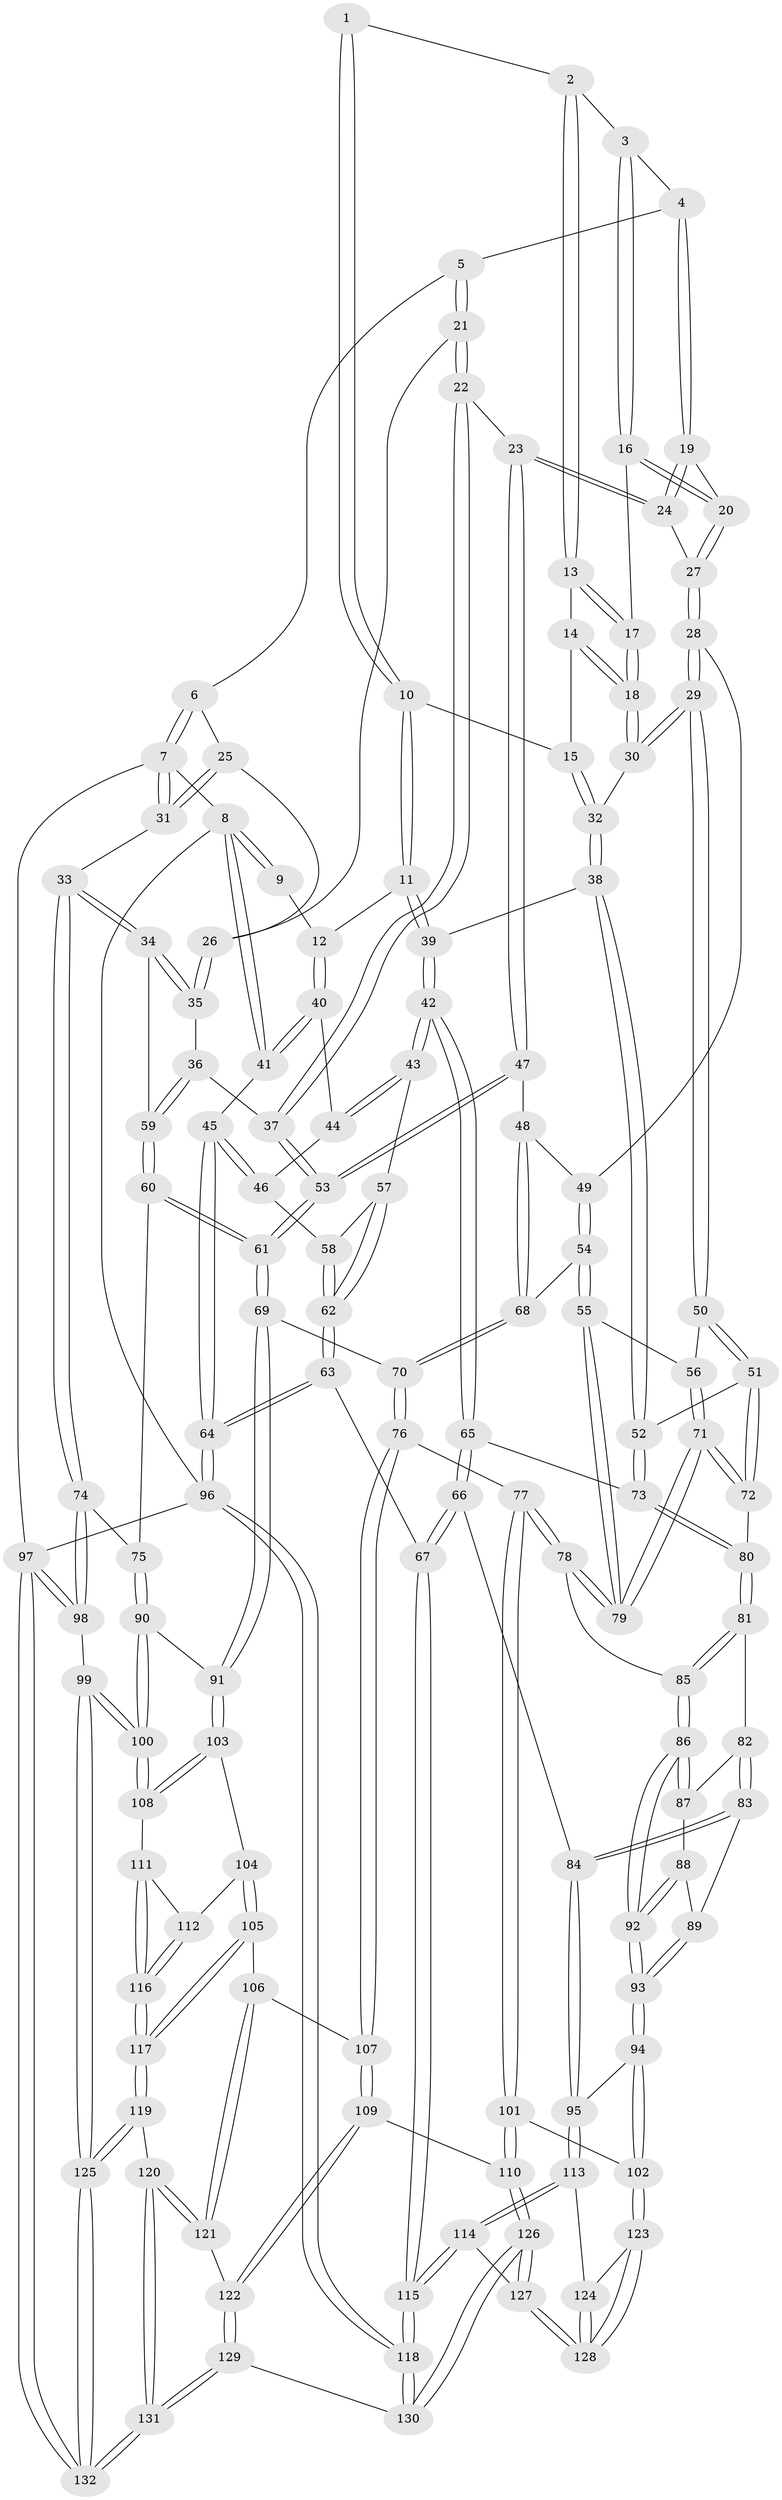 // coarse degree distribution, {5: 0.2692307692307692, 4: 0.4230769230769231, 7: 0.057692307692307696, 8: 0.019230769230769232, 3: 0.17307692307692307, 6: 0.057692307692307696}
// Generated by graph-tools (version 1.1) at 2025/21/03/04/25 18:21:27]
// undirected, 132 vertices, 327 edges
graph export_dot {
graph [start="1"]
  node [color=gray90,style=filled];
  1 [pos="+0.3614228969344406+0"];
  2 [pos="+0.4580473189375466+0"];
  3 [pos="+0.5457639216974871+0"];
  4 [pos="+0.7602072290355902+0"];
  5 [pos="+0.7878292479411003+0"];
  6 [pos="+0.9121645633412838+0"];
  7 [pos="+1+0"];
  8 [pos="+0+0"];
  9 [pos="+0.04230946747863103+0"];
  10 [pos="+0.18887923332591466+0.167958409323219"];
  11 [pos="+0.18371899799386046+0.16882819235629717"];
  12 [pos="+0.1807415482249466+0.16817474496666482"];
  13 [pos="+0.37385733321554504+0.05626006121695295"];
  14 [pos="+0.351969892952455+0.0967786476475736"];
  15 [pos="+0.24942474641513532+0.17449460733411695"];
  16 [pos="+0.4992551192884546+0.18677576769358423"];
  17 [pos="+0.4744113609701349+0.19273148454098682"];
  18 [pos="+0.42325187618755356+0.2168330839797549"];
  19 [pos="+0.6720426370011312+0.13072586050410384"];
  20 [pos="+0.5010671174640796+0.18812829454794136"];
  21 [pos="+0.8459321329973952+0.20485863464995685"];
  22 [pos="+0.8270947880681833+0.23412066281817273"];
  23 [pos="+0.7248570145148096+0.2807853292938633"];
  24 [pos="+0.6669198421205884+0.20074122254640056"];
  25 [pos="+0.9633667453743613+0.22034518528439218"];
  26 [pos="+0.9063139870974283+0.22564947713115943"];
  27 [pos="+0.557728583552985+0.26049056989815367"];
  28 [pos="+0.5554390323816918+0.2808525001521299"];
  29 [pos="+0.43816168833702374+0.3189056862214051"];
  30 [pos="+0.3863937122205471+0.2675491210497785"];
  31 [pos="+1+0.32954764395573827"];
  32 [pos="+0.34387196086734023+0.2730658328080258"];
  33 [pos="+1+0.3333771364418773"];
  34 [pos="+0.9899878133169494+0.3449017001875981"];
  35 [pos="+0.914984867015168+0.2726305548166978"];
  36 [pos="+0.8813226296245382+0.3381769673626213"];
  37 [pos="+0.8587893586088098+0.3243159187645488"];
  38 [pos="+0.3075229918816331+0.3404624773406009"];
  39 [pos="+0.2014545858206678+0.30163311524115993"];
  40 [pos="+0.10619352393429+0.1850378497209735"];
  41 [pos="+0+0"];
  42 [pos="+0.15974493409801357+0.3740675697541466"];
  43 [pos="+0.12517528217356075+0.3505349669957158"];
  44 [pos="+0.08489557648327724+0.25775065804348307"];
  45 [pos="+0+0.3420899035267368"];
  46 [pos="+0.00654207169876552+0.32301623207274155"];
  47 [pos="+0.7167873052797491+0.32504082946587143"];
  48 [pos="+0.7085646345306789+0.32892213409383564"];
  49 [pos="+0.5691952404703625+0.31282074772030377"];
  50 [pos="+0.44425557045909914+0.35725555392428787"];
  51 [pos="+0.42017833951488964+0.38768755329774096"];
  52 [pos="+0.30357974891085227+0.38548567469581585"];
  53 [pos="+0.7621689835491837+0.37451655549917084"];
  54 [pos="+0.5583364862115766+0.3895554953645987"];
  55 [pos="+0.558273182174429+0.38961535232335665"];
  56 [pos="+0.47244388160501916+0.37386843539029296"];
  57 [pos="+0.1114529247362813+0.35433535154175205"];
  58 [pos="+0.05034939291748471+0.367210409847918"];
  59 [pos="+0.9057483454927859+0.3650574817186742"];
  60 [pos="+0.8574895902355758+0.4776856401227828"];
  61 [pos="+0.7996257721393454+0.49552185539133436"];
  62 [pos="+0.04834950927248383+0.440693525203457"];
  63 [pos="+0.03710011498002193+0.594336515658609"];
  64 [pos="+0+0.5966700514527988"];
  65 [pos="+0.1802430508185348+0.4350760029472777"];
  66 [pos="+0.0976282048463642+0.5904654759555497"];
  67 [pos="+0.045221752144941015+0.5956411672804548"];
  68 [pos="+0.6432630051252424+0.40973184092502984"];
  69 [pos="+0.7549987457792927+0.551882927070782"];
  70 [pos="+0.6964027144582251+0.5563241620416598"];
  71 [pos="+0.4719916150203164+0.5004108237925703"];
  72 [pos="+0.4196620926227914+0.4670103541050647"];
  73 [pos="+0.29506453508535585+0.40409520958495476"];
  74 [pos="+1+0.3560882684979699"];
  75 [pos="+0.9096787223920736+0.49303088732428946"];
  76 [pos="+0.6090851138633022+0.596760093545368"];
  77 [pos="+0.5681550554091018+0.5858066631995554"];
  78 [pos="+0.5180287017633152+0.5476215885752127"];
  79 [pos="+0.5158399098113291+0.5411844044072696"];
  80 [pos="+0.3377187464057814+0.4715301870836816"];
  81 [pos="+0.3277951303141807+0.5073084070313075"];
  82 [pos="+0.32326158296021335+0.5152477754329429"];
  83 [pos="+0.2707107407922881+0.5476332948881288"];
  84 [pos="+0.11103105737409949+0.5968355170395375"];
  85 [pos="+0.45434217329018123+0.574376383722294"];
  86 [pos="+0.38479303036202056+0.6203515448157415"];
  87 [pos="+0.3255601772990224+0.5196552771189483"];
  88 [pos="+0.32496474475818127+0.5826842130735507"];
  89 [pos="+0.30421938889402356+0.5802440326738865"];
  90 [pos="+0.9904800331065242+0.6157983634173934"];
  91 [pos="+0.7860944256565767+0.5992531768974328"];
  92 [pos="+0.38365097247749813+0.6220240207813472"];
  93 [pos="+0.35497658942003757+0.6732961430468251"];
  94 [pos="+0.34627018681372534+0.6944976814016642"];
  95 [pos="+0.22655317947320291+0.7043994482004947"];
  96 [pos="+0+1"];
  97 [pos="+1+1"];
  98 [pos="+1+0.7006043987772872"];
  99 [pos="+1+0.6997202193283493"];
  100 [pos="+1+0.6990970419395881"];
  101 [pos="+0.4375343052016679+0.7573036108441283"];
  102 [pos="+0.4142708793171738+0.7569778626497068"];
  103 [pos="+0.8055728690201939+0.6617659707585651"];
  104 [pos="+0.8050927694283084+0.6647146902317898"];
  105 [pos="+0.7495491263367764+0.7439858563906873"];
  106 [pos="+0.7059875809641212+0.7545022660217809"];
  107 [pos="+0.6284830717916244+0.7311602624408684"];
  108 [pos="+1+0.7121416918435319"];
  109 [pos="+0.5774224270395881+0.8198671841821987"];
  110 [pos="+0.5019867576234773+0.7996826432612075"];
  111 [pos="+1+0.7191511659044432"];
  112 [pos="+0.8463753705163329+0.749636338055706"];
  113 [pos="+0.22235898269048793+0.7830887324533802"];
  114 [pos="+0.13221016750411685+0.9333872696933574"];
  115 [pos="+0.09711097180031676+0.9580230171032257"];
  116 [pos="+0.8368170768698712+0.8407395743488448"];
  117 [pos="+0.830154351955122+0.853547938442904"];
  118 [pos="+0+1"];
  119 [pos="+0.827328221250025+0.8832972056498398"];
  120 [pos="+0.801813282442796+0.8914511538146642"];
  121 [pos="+0.72278810377452+0.8560471836342304"];
  122 [pos="+0.5958431876541549+0.8710513923551668"];
  123 [pos="+0.39525672626665137+0.7963850534281212"];
  124 [pos="+0.27075460995524847+0.81839257139769"];
  125 [pos="+0.8851992216741814+0.9206426708496188"];
  126 [pos="+0.4046245711288484+0.9882797920502925"];
  127 [pos="+0.3582844387134328+0.9267970777401091"];
  128 [pos="+0.35816170482864534+0.9250481544042873"];
  129 [pos="+0.5563141620335508+1"];
  130 [pos="+0.49202415834404556+1"];
  131 [pos="+0.5776353440929427+1"];
  132 [pos="+1+1"];
  1 -- 2;
  1 -- 10;
  1 -- 10;
  2 -- 3;
  2 -- 13;
  2 -- 13;
  3 -- 4;
  3 -- 16;
  3 -- 16;
  4 -- 5;
  4 -- 19;
  4 -- 19;
  5 -- 6;
  5 -- 21;
  5 -- 21;
  6 -- 7;
  6 -- 7;
  6 -- 25;
  7 -- 8;
  7 -- 31;
  7 -- 31;
  7 -- 97;
  8 -- 9;
  8 -- 9;
  8 -- 41;
  8 -- 41;
  8 -- 96;
  9 -- 12;
  10 -- 11;
  10 -- 11;
  10 -- 15;
  11 -- 12;
  11 -- 39;
  11 -- 39;
  12 -- 40;
  12 -- 40;
  13 -- 14;
  13 -- 17;
  13 -- 17;
  14 -- 15;
  14 -- 18;
  14 -- 18;
  15 -- 32;
  15 -- 32;
  16 -- 17;
  16 -- 20;
  16 -- 20;
  17 -- 18;
  17 -- 18;
  18 -- 30;
  18 -- 30;
  19 -- 20;
  19 -- 24;
  19 -- 24;
  20 -- 27;
  20 -- 27;
  21 -- 22;
  21 -- 22;
  21 -- 26;
  22 -- 23;
  22 -- 37;
  22 -- 37;
  23 -- 24;
  23 -- 24;
  23 -- 47;
  23 -- 47;
  24 -- 27;
  25 -- 26;
  25 -- 31;
  25 -- 31;
  26 -- 35;
  26 -- 35;
  27 -- 28;
  27 -- 28;
  28 -- 29;
  28 -- 29;
  28 -- 49;
  29 -- 30;
  29 -- 30;
  29 -- 50;
  29 -- 50;
  30 -- 32;
  31 -- 33;
  32 -- 38;
  32 -- 38;
  33 -- 34;
  33 -- 34;
  33 -- 74;
  33 -- 74;
  34 -- 35;
  34 -- 35;
  34 -- 59;
  35 -- 36;
  36 -- 37;
  36 -- 59;
  36 -- 59;
  37 -- 53;
  37 -- 53;
  38 -- 39;
  38 -- 52;
  38 -- 52;
  39 -- 42;
  39 -- 42;
  40 -- 41;
  40 -- 41;
  40 -- 44;
  41 -- 45;
  42 -- 43;
  42 -- 43;
  42 -- 65;
  42 -- 65;
  43 -- 44;
  43 -- 44;
  43 -- 57;
  44 -- 46;
  45 -- 46;
  45 -- 46;
  45 -- 64;
  45 -- 64;
  46 -- 58;
  47 -- 48;
  47 -- 53;
  47 -- 53;
  48 -- 49;
  48 -- 68;
  48 -- 68;
  49 -- 54;
  49 -- 54;
  50 -- 51;
  50 -- 51;
  50 -- 56;
  51 -- 52;
  51 -- 72;
  51 -- 72;
  52 -- 73;
  52 -- 73;
  53 -- 61;
  53 -- 61;
  54 -- 55;
  54 -- 55;
  54 -- 68;
  55 -- 56;
  55 -- 79;
  55 -- 79;
  56 -- 71;
  56 -- 71;
  57 -- 58;
  57 -- 62;
  57 -- 62;
  58 -- 62;
  58 -- 62;
  59 -- 60;
  59 -- 60;
  60 -- 61;
  60 -- 61;
  60 -- 75;
  61 -- 69;
  61 -- 69;
  62 -- 63;
  62 -- 63;
  63 -- 64;
  63 -- 64;
  63 -- 67;
  64 -- 96;
  64 -- 96;
  65 -- 66;
  65 -- 66;
  65 -- 73;
  66 -- 67;
  66 -- 67;
  66 -- 84;
  67 -- 115;
  67 -- 115;
  68 -- 70;
  68 -- 70;
  69 -- 70;
  69 -- 91;
  69 -- 91;
  70 -- 76;
  70 -- 76;
  71 -- 72;
  71 -- 72;
  71 -- 79;
  71 -- 79;
  72 -- 80;
  73 -- 80;
  73 -- 80;
  74 -- 75;
  74 -- 98;
  74 -- 98;
  75 -- 90;
  75 -- 90;
  76 -- 77;
  76 -- 107;
  76 -- 107;
  77 -- 78;
  77 -- 78;
  77 -- 101;
  77 -- 101;
  78 -- 79;
  78 -- 79;
  78 -- 85;
  80 -- 81;
  80 -- 81;
  81 -- 82;
  81 -- 85;
  81 -- 85;
  82 -- 83;
  82 -- 83;
  82 -- 87;
  83 -- 84;
  83 -- 84;
  83 -- 89;
  84 -- 95;
  84 -- 95;
  85 -- 86;
  85 -- 86;
  86 -- 87;
  86 -- 87;
  86 -- 92;
  86 -- 92;
  87 -- 88;
  88 -- 89;
  88 -- 92;
  88 -- 92;
  89 -- 93;
  89 -- 93;
  90 -- 91;
  90 -- 100;
  90 -- 100;
  91 -- 103;
  91 -- 103;
  92 -- 93;
  92 -- 93;
  93 -- 94;
  93 -- 94;
  94 -- 95;
  94 -- 102;
  94 -- 102;
  95 -- 113;
  95 -- 113;
  96 -- 118;
  96 -- 118;
  96 -- 97;
  97 -- 98;
  97 -- 98;
  97 -- 132;
  97 -- 132;
  98 -- 99;
  99 -- 100;
  99 -- 100;
  99 -- 125;
  99 -- 125;
  100 -- 108;
  100 -- 108;
  101 -- 102;
  101 -- 110;
  101 -- 110;
  102 -- 123;
  102 -- 123;
  103 -- 104;
  103 -- 108;
  103 -- 108;
  104 -- 105;
  104 -- 105;
  104 -- 112;
  105 -- 106;
  105 -- 117;
  105 -- 117;
  106 -- 107;
  106 -- 121;
  106 -- 121;
  107 -- 109;
  107 -- 109;
  108 -- 111;
  109 -- 110;
  109 -- 122;
  109 -- 122;
  110 -- 126;
  110 -- 126;
  111 -- 112;
  111 -- 116;
  111 -- 116;
  112 -- 116;
  112 -- 116;
  113 -- 114;
  113 -- 114;
  113 -- 124;
  114 -- 115;
  114 -- 115;
  114 -- 127;
  115 -- 118;
  115 -- 118;
  116 -- 117;
  116 -- 117;
  117 -- 119;
  117 -- 119;
  118 -- 130;
  118 -- 130;
  119 -- 120;
  119 -- 125;
  119 -- 125;
  120 -- 121;
  120 -- 121;
  120 -- 131;
  120 -- 131;
  121 -- 122;
  122 -- 129;
  122 -- 129;
  123 -- 124;
  123 -- 128;
  123 -- 128;
  124 -- 128;
  124 -- 128;
  125 -- 132;
  125 -- 132;
  126 -- 127;
  126 -- 127;
  126 -- 130;
  126 -- 130;
  127 -- 128;
  127 -- 128;
  129 -- 130;
  129 -- 131;
  129 -- 131;
  131 -- 132;
  131 -- 132;
}
